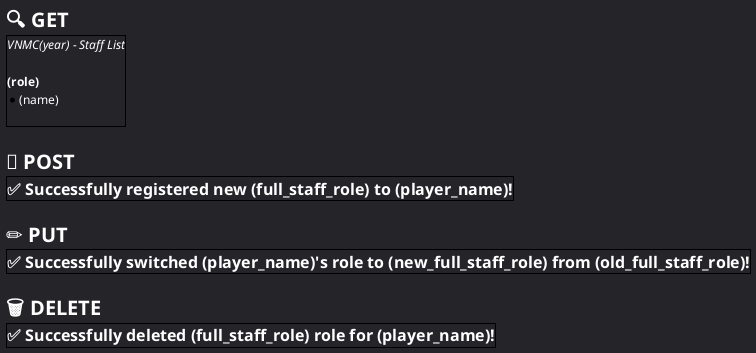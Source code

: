 @startsalt staff
	<style>
		saltDiagram {
			BackgroundColor #242429
		}
	</style>
	{
		= <color:#ffffff>🔍 GET
		{+
			==== <color:#ffffff>VNMC(year) - Staff List
			.
			<color:#ffffff>**(role)**
			*<color:#ffffff>(name)
			/' rest of roles and members '/ .
		}
		.
		= <color:#ffffff>📄 POST
		{+
			== <color:#ffffff>✅ Successfully registered new (full_staff_role) to (player_name)!
		}
		.
		= <color:#ffffff>✏️ PUT
		{+
			== <color:#ffffff>✅ Successfully switched (player_name)'s role to (new_full_staff_role) from (old_full_staff_role)!	
		}
		.
		= <color:#ffffff>🗑️ DELETE
		{+
			== <color:#ffffff>✅ Successfully deleted (full_staff_role) role for (player_name)!
		}
	}
@endsalt